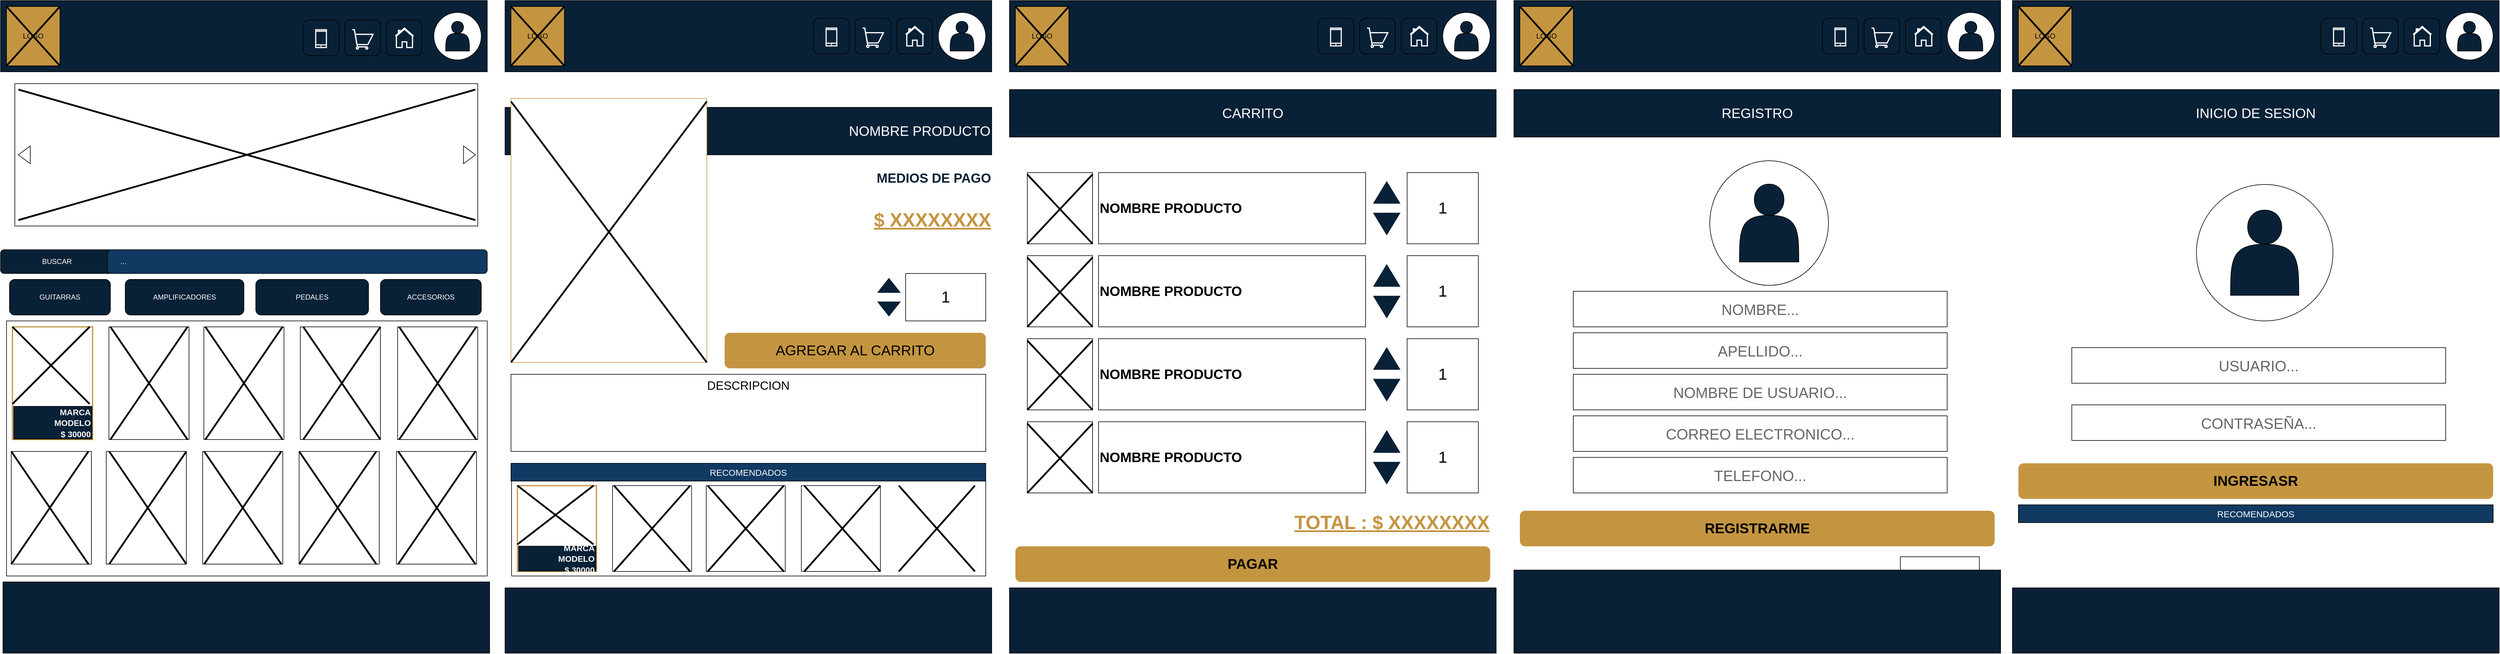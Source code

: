<mxfile version="22.1.11" type="github">
  <diagram name="Página-1" id="JqUlna2AlzxESYvFUE7s">
    <mxGraphModel dx="2852" dy="1570" grid="1" gridSize="10" guides="1" tooltips="1" connect="1" arrows="1" fold="1" page="1" pageScale="1" pageWidth="827" pageHeight="1169" math="0" shadow="0">
      <root>
        <mxCell id="0" />
        <mxCell id="1" parent="0" />
        <mxCell id="p6osT_zmAGnB4lTJyK7s-12" value="NOMBRE PRODUCTO" style="rounded=0;whiteSpace=wrap;html=1;fillColor=#092137;fontColor=#ffffff;align=right;fontSize=23;" vertex="1" parent="1">
          <mxGeometry x="850" y="180" width="820" height="80" as="geometry" />
        </mxCell>
        <mxCell id="KVJcDZr4lrvwrFrAcdM8-36" value="" style="rounded=0;whiteSpace=wrap;html=1;" parent="1" vertex="1">
          <mxGeometry x="10" y="540" width="810" height="430" as="geometry" />
        </mxCell>
        <mxCell id="KVJcDZr4lrvwrFrAcdM8-59" value="" style="rounded=0;whiteSpace=wrap;html=1;" parent="1" vertex="1">
          <mxGeometry x="182.5" y="550" width="135" height="190" as="geometry" />
        </mxCell>
        <mxCell id="KVJcDZr4lrvwrFrAcdM8-1" value="" style="rounded=0;whiteSpace=wrap;html=1;fillColor=#092137;" parent="1" vertex="1">
          <mxGeometry width="820" height="120" as="geometry" />
        </mxCell>
        <mxCell id="KVJcDZr4lrvwrFrAcdM8-6" value="" style="ellipse;whiteSpace=wrap;html=1;" parent="1" vertex="1">
          <mxGeometry x="730" y="20" width="80" height="80" as="geometry" />
        </mxCell>
        <mxCell id="KVJcDZr4lrvwrFrAcdM8-7" value="" style="shape=actor;whiteSpace=wrap;html=1;fillColor=#092137;" parent="1" vertex="1">
          <mxGeometry x="750" y="35" width="40" height="50" as="geometry" />
        </mxCell>
        <mxCell id="KVJcDZr4lrvwrFrAcdM8-8" value="LOGO" style="rounded=0;whiteSpace=wrap;html=1;fillColor=#C49541;" parent="1" vertex="1">
          <mxGeometry x="10" y="10" width="90" height="100" as="geometry" />
        </mxCell>
        <mxCell id="KVJcDZr4lrvwrFrAcdM8-9" value="" style="shape=umlDestroy;whiteSpace=wrap;html=1;strokeWidth=3;targetShapes=umlLifeline;" parent="1" vertex="1">
          <mxGeometry x="10" y="10" width="90" height="100" as="geometry" />
        </mxCell>
        <mxCell id="KVJcDZr4lrvwrFrAcdM8-12" value="" style="rounded=0;whiteSpace=wrap;html=1;" parent="1" vertex="1">
          <mxGeometry x="24" y="140" width="780" height="240" as="geometry" />
        </mxCell>
        <mxCell id="KVJcDZr4lrvwrFrAcdM8-13" value="" style="triangle;whiteSpace=wrap;html=1;" parent="1" vertex="1">
          <mxGeometry x="780" y="245" width="20" height="30" as="geometry" />
        </mxCell>
        <mxCell id="KVJcDZr4lrvwrFrAcdM8-14" value="" style="triangle;whiteSpace=wrap;html=1;rotation=-180;" parent="1" vertex="1">
          <mxGeometry x="30" y="245" width="20" height="30" as="geometry" />
        </mxCell>
        <mxCell id="KVJcDZr4lrvwrFrAcdM8-15" value="" style="shape=umlDestroy;whiteSpace=wrap;html=1;strokeWidth=3;targetShapes=umlLifeline;" parent="1" vertex="1">
          <mxGeometry x="30" y="150" width="770" height="220" as="geometry" />
        </mxCell>
        <mxCell id="KVJcDZr4lrvwrFrAcdM8-18" value="" style="rounded=0;whiteSpace=wrap;html=1;strokeColor=#c49541;fillColor=none;gradientColor=none;strokeWidth=2;" parent="1" vertex="1">
          <mxGeometry x="20" y="550" width="135" height="190" as="geometry" />
        </mxCell>
        <mxCell id="KVJcDZr4lrvwrFrAcdM8-22" value="BUSCAR" style="rounded=1;whiteSpace=wrap;html=1;fillColor=#092137;fontColor=#ffffff;" parent="1" vertex="1">
          <mxGeometry y="420" width="190" height="40" as="geometry" />
        </mxCell>
        <mxCell id="KVJcDZr4lrvwrFrAcdM8-20" value="&amp;nbsp; &amp;nbsp; &amp;nbsp; ..." style="rounded=1;whiteSpace=wrap;html=1;fillColor=#113A62;fontColor=#FCFFFF;align=left;" parent="1" vertex="1">
          <mxGeometry x="180" y="420" width="640" height="40" as="geometry" />
        </mxCell>
        <mxCell id="KVJcDZr4lrvwrFrAcdM8-23" value="GUITARRAS" style="rounded=1;whiteSpace=wrap;html=1;fillColor=#092137;fontColor=#ffffff;" parent="1" vertex="1">
          <mxGeometry x="15" y="470" width="170" height="60" as="geometry" />
        </mxCell>
        <mxCell id="KVJcDZr4lrvwrFrAcdM8-24" value="AMPLIFICADORES" style="rounded=1;whiteSpace=wrap;html=1;fillColor=#092137;fontColor=#ffffff;" parent="1" vertex="1">
          <mxGeometry x="210" y="470" width="200" height="60" as="geometry" />
        </mxCell>
        <mxCell id="KVJcDZr4lrvwrFrAcdM8-25" value="PEDALES" style="rounded=1;whiteSpace=wrap;html=1;fillColor=#092137;fontColor=#ffffff;" parent="1" vertex="1">
          <mxGeometry x="430" y="470" width="190" height="60" as="geometry" />
        </mxCell>
        <mxCell id="KVJcDZr4lrvwrFrAcdM8-26" value="ACCESORIOS" style="rounded=1;whiteSpace=wrap;html=1;fillColor=#092137;fontColor=#ffffff;" parent="1" vertex="1">
          <mxGeometry x="640" y="470" width="170" height="60" as="geometry" />
        </mxCell>
        <mxCell id="KVJcDZr4lrvwrFrAcdM8-28" value="" style="rounded=0;whiteSpace=wrap;html=1;" parent="1" vertex="1">
          <mxGeometry x="342.5" y="550" width="135" height="190" as="geometry" />
        </mxCell>
        <mxCell id="KVJcDZr4lrvwrFrAcdM8-29" value="" style="rounded=0;whiteSpace=wrap;html=1;" parent="1" vertex="1">
          <mxGeometry x="505" y="550" width="135" height="190" as="geometry" />
        </mxCell>
        <mxCell id="KVJcDZr4lrvwrFrAcdM8-30" value="" style="rounded=0;whiteSpace=wrap;html=1;" parent="1" vertex="1">
          <mxGeometry x="669" y="550" width="135" height="190" as="geometry" />
        </mxCell>
        <mxCell id="KVJcDZr4lrvwrFrAcdM8-31" value="" style="rounded=0;whiteSpace=wrap;html=1;" parent="1" vertex="1">
          <mxGeometry x="18" y="760" width="135" height="190" as="geometry" />
        </mxCell>
        <mxCell id="KVJcDZr4lrvwrFrAcdM8-32" value="" style="rounded=0;whiteSpace=wrap;html=1;" parent="1" vertex="1">
          <mxGeometry x="178" y="760" width="135" height="190" as="geometry" />
        </mxCell>
        <mxCell id="KVJcDZr4lrvwrFrAcdM8-33" value="" style="rounded=0;whiteSpace=wrap;html=1;" parent="1" vertex="1">
          <mxGeometry x="340.5" y="760" width="135" height="190" as="geometry" />
        </mxCell>
        <mxCell id="KVJcDZr4lrvwrFrAcdM8-34" value="" style="rounded=0;whiteSpace=wrap;html=1;" parent="1" vertex="1">
          <mxGeometry x="503" y="760" width="135" height="190" as="geometry" />
        </mxCell>
        <mxCell id="KVJcDZr4lrvwrFrAcdM8-35" value="" style="rounded=0;whiteSpace=wrap;html=1;" parent="1" vertex="1">
          <mxGeometry x="667" y="760" width="135" height="190" as="geometry" />
        </mxCell>
        <mxCell id="KVJcDZr4lrvwrFrAcdM8-38" value="" style="shape=umlDestroy;whiteSpace=wrap;html=1;strokeWidth=3;targetShapes=umlLifeline;" parent="1" vertex="1">
          <mxGeometry x="20" y="550" width="130" height="130" as="geometry" />
        </mxCell>
        <mxCell id="KVJcDZr4lrvwrFrAcdM8-40" value="" style="shape=umlDestroy;whiteSpace=wrap;html=1;strokeWidth=3;targetShapes=umlLifeline;" parent="1" vertex="1">
          <mxGeometry x="185" y="550" width="130" height="190" as="geometry" />
        </mxCell>
        <mxCell id="KVJcDZr4lrvwrFrAcdM8-41" value="" style="shape=umlDestroy;whiteSpace=wrap;html=1;strokeWidth=3;targetShapes=umlLifeline;" parent="1" vertex="1">
          <mxGeometry x="345" y="550" width="130" height="190" as="geometry" />
        </mxCell>
        <mxCell id="KVJcDZr4lrvwrFrAcdM8-42" value="" style="shape=umlDestroy;whiteSpace=wrap;html=1;strokeWidth=3;targetShapes=umlLifeline;" parent="1" vertex="1">
          <mxGeometry x="510" y="550" width="130" height="190" as="geometry" />
        </mxCell>
        <mxCell id="KVJcDZr4lrvwrFrAcdM8-43" value="" style="shape=umlDestroy;whiteSpace=wrap;html=1;strokeWidth=3;targetShapes=umlLifeline;" parent="1" vertex="1">
          <mxGeometry x="18" y="760" width="130" height="190" as="geometry" />
        </mxCell>
        <mxCell id="KVJcDZr4lrvwrFrAcdM8-44" value="" style="shape=umlDestroy;whiteSpace=wrap;html=1;strokeWidth=3;targetShapes=umlLifeline;" parent="1" vertex="1">
          <mxGeometry x="183" y="760" width="130" height="190" as="geometry" />
        </mxCell>
        <mxCell id="KVJcDZr4lrvwrFrAcdM8-55" value="" style="shape=umlDestroy;whiteSpace=wrap;html=1;strokeWidth=3;targetShapes=umlLifeline;" parent="1" vertex="1">
          <mxGeometry x="503" y="760" width="130" height="190" as="geometry" />
        </mxCell>
        <mxCell id="KVJcDZr4lrvwrFrAcdM8-56" value="" style="shape=umlDestroy;whiteSpace=wrap;html=1;strokeWidth=3;targetShapes=umlLifeline;" parent="1" vertex="1">
          <mxGeometry x="343" y="760" width="130" height="190" as="geometry" />
        </mxCell>
        <mxCell id="KVJcDZr4lrvwrFrAcdM8-57" value="" style="shape=umlDestroy;whiteSpace=wrap;html=1;strokeWidth=3;targetShapes=umlLifeline;" parent="1" vertex="1">
          <mxGeometry x="671.5" y="550" width="130" height="190" as="geometry" />
        </mxCell>
        <mxCell id="KVJcDZr4lrvwrFrAcdM8-58" value="" style="shape=umlDestroy;whiteSpace=wrap;html=1;strokeWidth=3;targetShapes=umlLifeline;" parent="1" vertex="1">
          <mxGeometry x="670" y="760" width="130" height="190" as="geometry" />
        </mxCell>
        <mxCell id="KVJcDZr4lrvwrFrAcdM8-60" value="&lt;font style=&quot;font-size: 14px;&quot;&gt;&lt;b style=&quot;&quot;&gt;MARCA&lt;br&gt;&lt;div style=&quot;&quot;&gt;&lt;b style=&quot;background-color: initial;&quot;&gt;MODELO&lt;/b&gt;&lt;/div&gt;$ 30000&lt;/b&gt;&lt;/font&gt;" style="rounded=0;whiteSpace=wrap;html=1;fontSize=17;align=right;fillColor=#092137;fontColor=#FAFAFA;" parent="1" vertex="1">
          <mxGeometry x="22" y="684" width="132" height="55" as="geometry" />
        </mxCell>
        <mxCell id="KVJcDZr4lrvwrFrAcdM8-61" value="" style="rounded=0;whiteSpace=wrap;html=1;fillColor=#092137;" parent="1" vertex="1">
          <mxGeometry x="4" y="980" width="820" height="120" as="geometry" />
        </mxCell>
        <mxCell id="p6osT_zmAGnB4lTJyK7s-1" value="" style="rounded=0;whiteSpace=wrap;html=1;fillColor=#092137;" vertex="1" parent="1">
          <mxGeometry x="850" width="820" height="120" as="geometry" />
        </mxCell>
        <mxCell id="p6osT_zmAGnB4lTJyK7s-2" value="" style="rounded=1;whiteSpace=wrap;html=1;fontColor=#FFFFFF;fillColor=#092137;" vertex="1" parent="1">
          <mxGeometry x="1510" y="30" width="60" height="60" as="geometry" />
        </mxCell>
        <mxCell id="p6osT_zmAGnB4lTJyK7s-3" value="" style="rounded=1;whiteSpace=wrap;html=1;fillColor=#092137;fontColor=#ffffff;" vertex="1" parent="1">
          <mxGeometry x="1440" y="30" width="60" height="60" as="geometry" />
        </mxCell>
        <mxCell id="p6osT_zmAGnB4lTJyK7s-4" value="" style="ellipse;whiteSpace=wrap;html=1;" vertex="1" parent="1">
          <mxGeometry x="1580" y="20" width="80" height="80" as="geometry" />
        </mxCell>
        <mxCell id="p6osT_zmAGnB4lTJyK7s-5" value="" style="shape=actor;whiteSpace=wrap;html=1;fillColor=#092137;" vertex="1" parent="1">
          <mxGeometry x="1600" y="35" width="40" height="50" as="geometry" />
        </mxCell>
        <mxCell id="p6osT_zmAGnB4lTJyK7s-6" value="LOGO" style="rounded=0;whiteSpace=wrap;html=1;fillColor=#c49541;gradientColor=none;strokeColor=#000000;" vertex="1" parent="1">
          <mxGeometry x="860" y="10" width="90" height="100" as="geometry" />
        </mxCell>
        <mxCell id="p6osT_zmAGnB4lTJyK7s-7" value="" style="shape=umlDestroy;whiteSpace=wrap;html=1;strokeWidth=3;targetShapes=umlLifeline;" vertex="1" parent="1">
          <mxGeometry x="860" y="10" width="90" height="100" as="geometry" />
        </mxCell>
        <mxCell id="p6osT_zmAGnB4lTJyK7s-8" value="" style="rounded=1;whiteSpace=wrap;html=1;fillColor=#092137;fontColor=#ffffff;" vertex="1" parent="1">
          <mxGeometry x="1370" y="30" width="60" height="60" as="geometry" />
        </mxCell>
        <mxCell id="p6osT_zmAGnB4lTJyK7s-9" value="" style="rounded=0;whiteSpace=wrap;html=1;fillColor=#092137;" vertex="1" parent="1">
          <mxGeometry x="850" y="990" width="820" height="110" as="geometry" />
        </mxCell>
        <mxCell id="p6osT_zmAGnB4lTJyK7s-11" value="" style="rounded=0;whiteSpace=wrap;html=1;strokeColor=#c49541;gradientColor=none;" vertex="1" parent="1">
          <mxGeometry x="860" y="165" width="330" height="445" as="geometry" />
        </mxCell>
        <mxCell id="p6osT_zmAGnB4lTJyK7s-10" value="" style="shape=umlDestroy;whiteSpace=wrap;html=1;strokeWidth=3;targetShapes=umlLifeline;" vertex="1" parent="1">
          <mxGeometry x="860" y="170" width="330" height="440" as="geometry" />
        </mxCell>
        <mxCell id="p6osT_zmAGnB4lTJyK7s-13" value="DESCRIPCION" style="rounded=0;whiteSpace=wrap;html=1;fontSize=20;verticalAlign=top;" vertex="1" parent="1">
          <mxGeometry x="860" y="630" width="800" height="130" as="geometry" />
        </mxCell>
        <mxCell id="p6osT_zmAGnB4lTJyK7s-14" value="MEDIOS DE PAGO" style="rounded=0;html=1;strokeColor=none;fontColor=#092137;fontSize=22;labelBackgroundColor=none;fontStyle=1;align=right;" vertex="1" parent="1">
          <mxGeometry x="1280" y="270" width="390" height="60" as="geometry" />
        </mxCell>
        <mxCell id="p6osT_zmAGnB4lTJyK7s-15" value="CANTIDAD" style="rounded=0;html=1;strokeColor=none;fontColor=#092137;fontSize=22;labelBackgroundColor=none;fontStyle=1;align=right;" vertex="1" parent="1">
          <mxGeometry x="2354" y="920" width="130" height="50" as="geometry" />
        </mxCell>
        <mxCell id="p6osT_zmAGnB4lTJyK7s-21" value="AGREGAR AL CARRITO" style="rounded=1;whiteSpace=wrap;html=1;fillColor=#c49541;gradientColor=none;strokeColor=none;fontSize=24;" vertex="1" parent="1">
          <mxGeometry x="1220" y="560" width="440" height="60" as="geometry" />
        </mxCell>
        <mxCell id="p6osT_zmAGnB4lTJyK7s-22" value="$ XXXXXXXX" style="rounded=0;html=1;strokeColor=none;fontColor=#c49541;fontSize=32;labelBackgroundColor=none;fontStyle=5;align=right;" vertex="1" parent="1">
          <mxGeometry x="1280" y="340" width="390" height="60" as="geometry" />
        </mxCell>
        <mxCell id="p6osT_zmAGnB4lTJyK7s-47" value="" style="group" vertex="1" connectable="0" parent="1">
          <mxGeometry x="861" y="810" width="799" height="160" as="geometry" />
        </mxCell>
        <mxCell id="p6osT_zmAGnB4lTJyK7s-23" value="" style="rounded=0;whiteSpace=wrap;html=1;" vertex="1" parent="p6osT_zmAGnB4lTJyK7s-47">
          <mxGeometry width="799" height="160" as="geometry" />
        </mxCell>
        <mxCell id="p6osT_zmAGnB4lTJyK7s-24" value="" style="rounded=0;whiteSpace=wrap;html=1;" vertex="1" parent="p6osT_zmAGnB4lTJyK7s-47">
          <mxGeometry x="170.157" y="7.619" width="133.167" height="144.762" as="geometry" />
        </mxCell>
        <mxCell id="p6osT_zmAGnB4lTJyK7s-25" value="" style="rounded=0;whiteSpace=wrap;html=1;strokeColor=#c49541;fillColor=none;gradientColor=none;strokeWidth=2;" vertex="1" parent="p6osT_zmAGnB4lTJyK7s-47">
          <mxGeometry x="9.864" y="7.619" width="133.167" height="144.762" as="geometry" />
        </mxCell>
        <mxCell id="p6osT_zmAGnB4lTJyK7s-26" value="" style="rounded=0;whiteSpace=wrap;html=1;" vertex="1" parent="p6osT_zmAGnB4lTJyK7s-47">
          <mxGeometry x="327.985" y="7.619" width="133.167" height="144.762" as="geometry" />
        </mxCell>
        <mxCell id="p6osT_zmAGnB4lTJyK7s-27" value="" style="rounded=0;whiteSpace=wrap;html=1;" vertex="1" parent="p6osT_zmAGnB4lTJyK7s-47">
          <mxGeometry x="488.278" y="7.619" width="133.167" height="144.762" as="geometry" />
        </mxCell>
        <mxCell id="p6osT_zmAGnB4lTJyK7s-28" value="" style="rounded=0;whiteSpace=wrap;html=1;" vertex="1" parent="p6osT_zmAGnB4lTJyK7s-47">
          <mxGeometry x="2340.051" y="127.619" width="133.167" height="144.762" as="geometry" />
        </mxCell>
        <mxCell id="p6osT_zmAGnB4lTJyK7s-34" value="" style="shape=umlDestroy;whiteSpace=wrap;html=1;strokeWidth=3;targetShapes=umlLifeline;" vertex="1" parent="p6osT_zmAGnB4lTJyK7s-47">
          <mxGeometry x="9.864" y="7.619" width="128.235" height="99.048" as="geometry" />
        </mxCell>
        <mxCell id="p6osT_zmAGnB4lTJyK7s-35" value="" style="shape=umlDestroy;whiteSpace=wrap;html=1;strokeWidth=3;targetShapes=umlLifeline;" vertex="1" parent="p6osT_zmAGnB4lTJyK7s-47">
          <mxGeometry x="172.623" y="7.619" width="128.235" height="144.762" as="geometry" />
        </mxCell>
        <mxCell id="p6osT_zmAGnB4lTJyK7s-36" value="" style="shape=umlDestroy;whiteSpace=wrap;html=1;strokeWidth=3;targetShapes=umlLifeline;" vertex="1" parent="p6osT_zmAGnB4lTJyK7s-47">
          <mxGeometry x="330.451" y="7.619" width="128.235" height="144.762" as="geometry" />
        </mxCell>
        <mxCell id="p6osT_zmAGnB4lTJyK7s-37" value="" style="shape=umlDestroy;whiteSpace=wrap;html=1;strokeWidth=3;targetShapes=umlLifeline;" vertex="1" parent="p6osT_zmAGnB4lTJyK7s-47">
          <mxGeometry x="493.21" y="7.619" width="128.235" height="144.762" as="geometry" />
        </mxCell>
        <mxCell id="p6osT_zmAGnB4lTJyK7s-42" value="" style="shape=umlDestroy;whiteSpace=wrap;html=1;strokeWidth=3;targetShapes=umlLifeline;" vertex="1" parent="p6osT_zmAGnB4lTJyK7s-47">
          <mxGeometry x="652.517" y="7.619" width="128.235" height="144.762" as="geometry" />
        </mxCell>
        <mxCell id="p6osT_zmAGnB4lTJyK7s-44" value="&lt;font style=&quot;font-size: 14px;&quot;&gt;&lt;b style=&quot;&quot;&gt;MARCA&lt;br&gt;&lt;div style=&quot;&quot;&gt;&lt;b style=&quot;background-color: initial;&quot;&gt;MODELO&lt;/b&gt;&lt;/div&gt;$ 30000&lt;/b&gt;&lt;/font&gt;" style="rounded=0;whiteSpace=wrap;html=1;fontSize=17;align=right;fillColor=#092137;fontColor=#FAFAFA;" vertex="1" parent="p6osT_zmAGnB4lTJyK7s-47">
          <mxGeometry x="11.837" y="109.714" width="130.207" height="41.905" as="geometry" />
        </mxCell>
        <mxCell id="p6osT_zmAGnB4lTJyK7s-48" value="RECOMENDADOS" style="rounded=0;whiteSpace=wrap;html=1;fillColor=#113A62;fontColor=#FCFFFF;align=center;fontSize=15;" vertex="1" parent="1">
          <mxGeometry x="860" y="780" width="800" height="30" as="geometry" />
        </mxCell>
        <mxCell id="p6osT_zmAGnB4lTJyK7s-49" value="" style="html=1;verticalLabelPosition=bottom;align=center;labelBackgroundColor=#ffffff;verticalAlign=top;strokeWidth=2;shadow=0;dashed=0;shape=mxgraph.ios7.icons.home;strokeColor=#FFFFFF;fillColor=none;" vertex="1" parent="1">
          <mxGeometry x="1525" y="43.62" width="31" height="32.75" as="geometry" />
        </mxCell>
        <mxCell id="p6osT_zmAGnB4lTJyK7s-50" value="" style="html=1;verticalLabelPosition=bottom;align=center;labelBackgroundColor=#ffffff;verticalAlign=top;strokeWidth=2;shadow=0;dashed=0;shape=mxgraph.ios7.icons.shopping_cart;strokeColor=#ffffff;fillColor=none;" vertex="1" parent="1">
          <mxGeometry x="1452.5" y="46.37" width="35" height="32.75" as="geometry" />
        </mxCell>
        <mxCell id="p6osT_zmAGnB4lTJyK7s-53" value="" style="html=1;verticalLabelPosition=bottom;align=center;labelBackgroundColor=#ffffff;verticalAlign=top;strokeWidth=2;strokeColor=#F0F0F0;shadow=0;dashed=0;shape=mxgraph.ios7.icons.smartphone;fillColor=none;" vertex="1" parent="1">
          <mxGeometry x="1391" y="46.37" width="18" height="30" as="geometry" />
        </mxCell>
        <mxCell id="p6osT_zmAGnB4lTJyK7s-54" value="" style="rounded=1;whiteSpace=wrap;html=1;fontColor=#FFFFFF;fillColor=#092137;" vertex="1" parent="1">
          <mxGeometry x="650" y="32.74" width="60" height="60" as="geometry" />
        </mxCell>
        <mxCell id="p6osT_zmAGnB4lTJyK7s-55" value="" style="rounded=1;whiteSpace=wrap;html=1;fillColor=#092137;fontColor=#ffffff;" vertex="1" parent="1">
          <mxGeometry x="580" y="32.74" width="60" height="60" as="geometry" />
        </mxCell>
        <mxCell id="p6osT_zmAGnB4lTJyK7s-56" value="" style="rounded=1;whiteSpace=wrap;html=1;fillColor=#092137;fontColor=#ffffff;" vertex="1" parent="1">
          <mxGeometry x="510" y="32.74" width="60" height="60" as="geometry" />
        </mxCell>
        <mxCell id="p6osT_zmAGnB4lTJyK7s-57" value="" style="html=1;verticalLabelPosition=bottom;align=center;labelBackgroundColor=#ffffff;verticalAlign=top;strokeWidth=2;shadow=0;dashed=0;shape=mxgraph.ios7.icons.home;strokeColor=#FFFFFF;fillColor=none;" vertex="1" parent="1">
          <mxGeometry x="665" y="46.36" width="31" height="32.75" as="geometry" />
        </mxCell>
        <mxCell id="p6osT_zmAGnB4lTJyK7s-58" value="" style="html=1;verticalLabelPosition=bottom;align=center;labelBackgroundColor=#ffffff;verticalAlign=top;strokeWidth=2;shadow=0;dashed=0;shape=mxgraph.ios7.icons.shopping_cart;strokeColor=#ffffff;fillColor=none;" vertex="1" parent="1">
          <mxGeometry x="592.5" y="49.11" width="35" height="32.75" as="geometry" />
        </mxCell>
        <mxCell id="p6osT_zmAGnB4lTJyK7s-59" value="" style="html=1;verticalLabelPosition=bottom;align=center;labelBackgroundColor=#ffffff;verticalAlign=top;strokeWidth=2;strokeColor=#F0F0F0;shadow=0;dashed=0;shape=mxgraph.ios7.icons.smartphone;fillColor=none;" vertex="1" parent="1">
          <mxGeometry x="531" y="49.11" width="18" height="30" as="geometry" />
        </mxCell>
        <mxCell id="p6osT_zmAGnB4lTJyK7s-60" value="CARRITO" style="rounded=0;whiteSpace=wrap;html=1;fillColor=#092137;fontColor=#ffffff;align=center;fontSize=23;" vertex="1" parent="1">
          <mxGeometry x="1700" y="150" width="820" height="80" as="geometry" />
        </mxCell>
        <mxCell id="p6osT_zmAGnB4lTJyK7s-61" value="" style="rounded=0;whiteSpace=wrap;html=1;fillColor=#092137;" vertex="1" parent="1">
          <mxGeometry x="1700" width="820" height="120" as="geometry" />
        </mxCell>
        <mxCell id="p6osT_zmAGnB4lTJyK7s-62" value="" style="rounded=1;whiteSpace=wrap;html=1;fontColor=#FFFFFF;fillColor=#092137;" vertex="1" parent="1">
          <mxGeometry x="2360" y="30" width="60" height="60" as="geometry" />
        </mxCell>
        <mxCell id="p6osT_zmAGnB4lTJyK7s-63" value="" style="rounded=1;whiteSpace=wrap;html=1;fillColor=#092137;fontColor=#ffffff;" vertex="1" parent="1">
          <mxGeometry x="2290" y="30" width="60" height="60" as="geometry" />
        </mxCell>
        <mxCell id="p6osT_zmAGnB4lTJyK7s-64" value="" style="ellipse;whiteSpace=wrap;html=1;" vertex="1" parent="1">
          <mxGeometry x="2430" y="20" width="80" height="80" as="geometry" />
        </mxCell>
        <mxCell id="p6osT_zmAGnB4lTJyK7s-65" value="" style="shape=actor;whiteSpace=wrap;html=1;fillColor=#092137;" vertex="1" parent="1">
          <mxGeometry x="2450" y="35" width="40" height="50" as="geometry" />
        </mxCell>
        <mxCell id="p6osT_zmAGnB4lTJyK7s-66" value="LOGO" style="rounded=0;whiteSpace=wrap;html=1;fillColor=#c49541;gradientColor=none;strokeColor=#000000;" vertex="1" parent="1">
          <mxGeometry x="1710" y="10" width="90" height="100" as="geometry" />
        </mxCell>
        <mxCell id="p6osT_zmAGnB4lTJyK7s-67" value="" style="shape=umlDestroy;whiteSpace=wrap;html=1;strokeWidth=3;targetShapes=umlLifeline;" vertex="1" parent="1">
          <mxGeometry x="1710" y="10" width="90" height="100" as="geometry" />
        </mxCell>
        <mxCell id="p6osT_zmAGnB4lTJyK7s-68" value="" style="rounded=1;whiteSpace=wrap;html=1;fillColor=#092137;fontColor=#ffffff;" vertex="1" parent="1">
          <mxGeometry x="2220" y="30" width="60" height="60" as="geometry" />
        </mxCell>
        <mxCell id="p6osT_zmAGnB4lTJyK7s-69" value="" style="rounded=0;whiteSpace=wrap;html=1;fillColor=#092137;" vertex="1" parent="1">
          <mxGeometry x="1700" y="990" width="820" height="110" as="geometry" />
        </mxCell>
        <mxCell id="p6osT_zmAGnB4lTJyK7s-78" value="PAGAR" style="rounded=1;whiteSpace=wrap;html=1;fillColor=#c49541;gradientColor=none;strokeColor=none;fontSize=24;fontStyle=1" vertex="1" parent="1">
          <mxGeometry x="1710" y="920" width="800" height="60" as="geometry" />
        </mxCell>
        <mxCell id="p6osT_zmAGnB4lTJyK7s-94" value="" style="html=1;verticalLabelPosition=bottom;align=center;labelBackgroundColor=#ffffff;verticalAlign=top;strokeWidth=2;shadow=0;dashed=0;shape=mxgraph.ios7.icons.home;strokeColor=#FFFFFF;fillColor=none;" vertex="1" parent="1">
          <mxGeometry x="2375" y="43.62" width="31" height="32.75" as="geometry" />
        </mxCell>
        <mxCell id="p6osT_zmAGnB4lTJyK7s-95" value="" style="html=1;verticalLabelPosition=bottom;align=center;labelBackgroundColor=#ffffff;verticalAlign=top;strokeWidth=2;shadow=0;dashed=0;shape=mxgraph.ios7.icons.shopping_cart;strokeColor=#ffffff;fillColor=none;" vertex="1" parent="1">
          <mxGeometry x="2302.5" y="46.37" width="35" height="32.75" as="geometry" />
        </mxCell>
        <mxCell id="p6osT_zmAGnB4lTJyK7s-96" value="" style="html=1;verticalLabelPosition=bottom;align=center;labelBackgroundColor=#ffffff;verticalAlign=top;strokeWidth=2;strokeColor=#F0F0F0;shadow=0;dashed=0;shape=mxgraph.ios7.icons.smartphone;fillColor=none;" vertex="1" parent="1">
          <mxGeometry x="2241" y="46.37" width="18" height="30" as="geometry" />
        </mxCell>
        <mxCell id="p6osT_zmAGnB4lTJyK7s-109" value="" style="group" vertex="1" connectable="0" parent="1">
          <mxGeometry x="1480" y="460" width="180" height="80" as="geometry" />
        </mxCell>
        <mxCell id="p6osT_zmAGnB4lTJyK7s-16" value="1" style="rounded=0;whiteSpace=wrap;html=1;fontSize=27;" vertex="1" parent="p6osT_zmAGnB4lTJyK7s-109">
          <mxGeometry x="45" width="135" height="80" as="geometry" />
        </mxCell>
        <mxCell id="p6osT_zmAGnB4lTJyK7s-17" value="" style="triangle;whiteSpace=wrap;html=1;rotation=-90;fillColor=#092137;strokeColor=none;shadow=0;" vertex="1" parent="p6osT_zmAGnB4lTJyK7s-109">
          <mxGeometry x="4.219" width="25.312" height="40" as="geometry" />
        </mxCell>
        <mxCell id="p6osT_zmAGnB4lTJyK7s-20" value="" style="triangle;whiteSpace=wrap;html=1;rotation=90;fillColor=#092137;strokeColor=none;shadow=0;" vertex="1" parent="p6osT_zmAGnB4lTJyK7s-109">
          <mxGeometry x="4.219" y="40" width="25.312" height="40" as="geometry" />
        </mxCell>
        <mxCell id="p6osT_zmAGnB4lTJyK7s-119" value="" style="group" vertex="1" connectable="0" parent="1">
          <mxGeometry x="1730" y="290" width="760" height="120" as="geometry" />
        </mxCell>
        <mxCell id="p6osT_zmAGnB4lTJyK7s-99" value="" style="rounded=0;whiteSpace=wrap;html=1;" vertex="1" parent="p6osT_zmAGnB4lTJyK7s-119">
          <mxGeometry width="110" height="120" as="geometry" />
        </mxCell>
        <mxCell id="p6osT_zmAGnB4lTJyK7s-97" value="" style="shape=umlDestroy;whiteSpace=wrap;html=1;strokeWidth=3;targetShapes=umlLifeline;" vertex="1" parent="p6osT_zmAGnB4lTJyK7s-119">
          <mxGeometry y="3.09" width="110" height="116.91" as="geometry" />
        </mxCell>
        <mxCell id="p6osT_zmAGnB4lTJyK7s-100" value="NOMBRE PRODUCTO" style="rounded=0;whiteSpace=wrap;html=1;align=left;fontSize=23;fontStyle=1" vertex="1" parent="p6osT_zmAGnB4lTJyK7s-119">
          <mxGeometry x="120" width="450" height="120" as="geometry" />
        </mxCell>
        <mxCell id="p6osT_zmAGnB4lTJyK7s-116" value="1" style="rounded=0;whiteSpace=wrap;html=1;fontSize=27;" vertex="1" parent="p6osT_zmAGnB4lTJyK7s-119">
          <mxGeometry x="640" width="120" height="120" as="geometry" />
        </mxCell>
        <mxCell id="p6osT_zmAGnB4lTJyK7s-117" value="" style="triangle;whiteSpace=wrap;html=1;rotation=-90;fillColor=#092137;strokeColor=none;shadow=0;" vertex="1" parent="p6osT_zmAGnB4lTJyK7s-119">
          <mxGeometry x="586.519" y="10" width="38.27" height="46.49" as="geometry" />
        </mxCell>
        <mxCell id="p6osT_zmAGnB4lTJyK7s-118" value="" style="triangle;whiteSpace=wrap;html=1;rotation=90;fillColor=#092137;strokeColor=none;shadow=0;" vertex="1" parent="p6osT_zmAGnB4lTJyK7s-119">
          <mxGeometry x="586.52" y="63.51" width="38.27" height="46.49" as="geometry" />
        </mxCell>
        <mxCell id="p6osT_zmAGnB4lTJyK7s-120" value="" style="group" vertex="1" connectable="0" parent="1">
          <mxGeometry x="1730" y="430" width="760" height="120" as="geometry" />
        </mxCell>
        <mxCell id="p6osT_zmAGnB4lTJyK7s-121" value="" style="rounded=0;whiteSpace=wrap;html=1;" vertex="1" parent="p6osT_zmAGnB4lTJyK7s-120">
          <mxGeometry width="110" height="120" as="geometry" />
        </mxCell>
        <mxCell id="p6osT_zmAGnB4lTJyK7s-122" value="" style="shape=umlDestroy;whiteSpace=wrap;html=1;strokeWidth=3;targetShapes=umlLifeline;" vertex="1" parent="p6osT_zmAGnB4lTJyK7s-120">
          <mxGeometry y="3.09" width="110" height="116.91" as="geometry" />
        </mxCell>
        <mxCell id="p6osT_zmAGnB4lTJyK7s-123" value="NOMBRE PRODUCTO" style="rounded=0;whiteSpace=wrap;html=1;align=left;fontSize=23;fontStyle=1" vertex="1" parent="p6osT_zmAGnB4lTJyK7s-120">
          <mxGeometry x="120" width="450" height="120" as="geometry" />
        </mxCell>
        <mxCell id="p6osT_zmAGnB4lTJyK7s-124" value="1" style="rounded=0;whiteSpace=wrap;html=1;fontSize=27;" vertex="1" parent="p6osT_zmAGnB4lTJyK7s-120">
          <mxGeometry x="640" width="120" height="120" as="geometry" />
        </mxCell>
        <mxCell id="p6osT_zmAGnB4lTJyK7s-125" value="" style="triangle;whiteSpace=wrap;html=1;rotation=-90;fillColor=#092137;strokeColor=none;shadow=0;" vertex="1" parent="p6osT_zmAGnB4lTJyK7s-120">
          <mxGeometry x="586.519" y="10" width="38.27" height="46.49" as="geometry" />
        </mxCell>
        <mxCell id="p6osT_zmAGnB4lTJyK7s-126" value="" style="triangle;whiteSpace=wrap;html=1;rotation=90;fillColor=#092137;strokeColor=none;shadow=0;" vertex="1" parent="p6osT_zmAGnB4lTJyK7s-120">
          <mxGeometry x="586.52" y="63.51" width="38.27" height="46.49" as="geometry" />
        </mxCell>
        <mxCell id="p6osT_zmAGnB4lTJyK7s-127" value="" style="group" vertex="1" connectable="0" parent="1">
          <mxGeometry x="1730" y="570" width="760" height="120" as="geometry" />
        </mxCell>
        <mxCell id="p6osT_zmAGnB4lTJyK7s-128" value="" style="rounded=0;whiteSpace=wrap;html=1;" vertex="1" parent="p6osT_zmAGnB4lTJyK7s-127">
          <mxGeometry width="110" height="120" as="geometry" />
        </mxCell>
        <mxCell id="p6osT_zmAGnB4lTJyK7s-129" value="" style="shape=umlDestroy;whiteSpace=wrap;html=1;strokeWidth=3;targetShapes=umlLifeline;" vertex="1" parent="p6osT_zmAGnB4lTJyK7s-127">
          <mxGeometry y="3.09" width="110" height="116.91" as="geometry" />
        </mxCell>
        <mxCell id="p6osT_zmAGnB4lTJyK7s-130" value="NOMBRE PRODUCTO" style="rounded=0;whiteSpace=wrap;html=1;align=left;fontSize=23;fontStyle=1" vertex="1" parent="p6osT_zmAGnB4lTJyK7s-127">
          <mxGeometry x="120" width="450" height="120" as="geometry" />
        </mxCell>
        <mxCell id="p6osT_zmAGnB4lTJyK7s-131" value="1" style="rounded=0;whiteSpace=wrap;html=1;fontSize=27;" vertex="1" parent="p6osT_zmAGnB4lTJyK7s-127">
          <mxGeometry x="640" width="120" height="120" as="geometry" />
        </mxCell>
        <mxCell id="p6osT_zmAGnB4lTJyK7s-132" value="" style="triangle;whiteSpace=wrap;html=1;rotation=-90;fillColor=#092137;strokeColor=none;shadow=0;" vertex="1" parent="p6osT_zmAGnB4lTJyK7s-127">
          <mxGeometry x="586.519" y="10" width="38.27" height="46.49" as="geometry" />
        </mxCell>
        <mxCell id="p6osT_zmAGnB4lTJyK7s-133" value="" style="triangle;whiteSpace=wrap;html=1;rotation=90;fillColor=#092137;strokeColor=none;shadow=0;" vertex="1" parent="p6osT_zmAGnB4lTJyK7s-127">
          <mxGeometry x="586.52" y="63.51" width="38.27" height="46.49" as="geometry" />
        </mxCell>
        <mxCell id="p6osT_zmAGnB4lTJyK7s-134" value="" style="group" vertex="1" connectable="0" parent="1">
          <mxGeometry x="1730" y="710" width="760" height="120" as="geometry" />
        </mxCell>
        <mxCell id="p6osT_zmAGnB4lTJyK7s-135" value="" style="rounded=0;whiteSpace=wrap;html=1;" vertex="1" parent="p6osT_zmAGnB4lTJyK7s-134">
          <mxGeometry width="110" height="120" as="geometry" />
        </mxCell>
        <mxCell id="p6osT_zmAGnB4lTJyK7s-136" value="" style="shape=umlDestroy;whiteSpace=wrap;html=1;strokeWidth=3;targetShapes=umlLifeline;" vertex="1" parent="p6osT_zmAGnB4lTJyK7s-134">
          <mxGeometry y="3.09" width="110" height="116.91" as="geometry" />
        </mxCell>
        <mxCell id="p6osT_zmAGnB4lTJyK7s-137" value="NOMBRE PRODUCTO" style="rounded=0;whiteSpace=wrap;html=1;align=left;fontSize=23;fontStyle=1" vertex="1" parent="p6osT_zmAGnB4lTJyK7s-134">
          <mxGeometry x="120" width="450" height="120" as="geometry" />
        </mxCell>
        <mxCell id="p6osT_zmAGnB4lTJyK7s-138" value="1" style="rounded=0;whiteSpace=wrap;html=1;fontSize=27;" vertex="1" parent="p6osT_zmAGnB4lTJyK7s-134">
          <mxGeometry x="640" width="120" height="120" as="geometry" />
        </mxCell>
        <mxCell id="p6osT_zmAGnB4lTJyK7s-139" value="" style="triangle;whiteSpace=wrap;html=1;rotation=-90;fillColor=#092137;strokeColor=none;shadow=0;" vertex="1" parent="p6osT_zmAGnB4lTJyK7s-134">
          <mxGeometry x="586.519" y="10" width="38.27" height="46.49" as="geometry" />
        </mxCell>
        <mxCell id="p6osT_zmAGnB4lTJyK7s-140" value="" style="triangle;whiteSpace=wrap;html=1;rotation=90;fillColor=#092137;strokeColor=none;shadow=0;" vertex="1" parent="p6osT_zmAGnB4lTJyK7s-134">
          <mxGeometry x="586.52" y="63.51" width="38.27" height="46.49" as="geometry" />
        </mxCell>
        <mxCell id="p6osT_zmAGnB4lTJyK7s-141" value="REGISTRO" style="rounded=0;whiteSpace=wrap;html=1;fillColor=#092137;fontColor=#ffffff;align=center;fontSize=23;" vertex="1" parent="1">
          <mxGeometry x="2550" y="150" width="820" height="80" as="geometry" />
        </mxCell>
        <mxCell id="p6osT_zmAGnB4lTJyK7s-142" value="" style="rounded=0;whiteSpace=wrap;html=1;fillColor=#092137;" vertex="1" parent="1">
          <mxGeometry x="2550" width="820" height="120" as="geometry" />
        </mxCell>
        <mxCell id="p6osT_zmAGnB4lTJyK7s-143" value="" style="rounded=1;whiteSpace=wrap;html=1;fontColor=#FFFFFF;fillColor=#092137;" vertex="1" parent="1">
          <mxGeometry x="3210" y="30" width="60" height="60" as="geometry" />
        </mxCell>
        <mxCell id="p6osT_zmAGnB4lTJyK7s-144" value="" style="rounded=1;whiteSpace=wrap;html=1;fillColor=#092137;fontColor=#ffffff;" vertex="1" parent="1">
          <mxGeometry x="3140" y="30" width="60" height="60" as="geometry" />
        </mxCell>
        <mxCell id="p6osT_zmAGnB4lTJyK7s-145" value="" style="ellipse;whiteSpace=wrap;html=1;" vertex="1" parent="1">
          <mxGeometry x="3280" y="20" width="80" height="80" as="geometry" />
        </mxCell>
        <mxCell id="p6osT_zmAGnB4lTJyK7s-146" value="" style="shape=actor;whiteSpace=wrap;html=1;fillColor=#092137;" vertex="1" parent="1">
          <mxGeometry x="3300" y="35" width="40" height="50" as="geometry" />
        </mxCell>
        <mxCell id="p6osT_zmAGnB4lTJyK7s-147" value="LOGO" style="rounded=0;whiteSpace=wrap;html=1;fillColor=#c49541;gradientColor=none;strokeColor=#000000;" vertex="1" parent="1">
          <mxGeometry x="2560" y="10" width="90" height="100" as="geometry" />
        </mxCell>
        <mxCell id="p6osT_zmAGnB4lTJyK7s-148" value="" style="shape=umlDestroy;whiteSpace=wrap;html=1;strokeWidth=3;targetShapes=umlLifeline;" vertex="1" parent="1">
          <mxGeometry x="2560" y="10" width="90" height="100" as="geometry" />
        </mxCell>
        <mxCell id="p6osT_zmAGnB4lTJyK7s-149" value="" style="rounded=1;whiteSpace=wrap;html=1;fillColor=#092137;fontColor=#ffffff;" vertex="1" parent="1">
          <mxGeometry x="3070" y="30" width="60" height="60" as="geometry" />
        </mxCell>
        <mxCell id="p6osT_zmAGnB4lTJyK7s-150" value="" style="rounded=0;whiteSpace=wrap;html=1;fillColor=#092137;" vertex="1" parent="1">
          <mxGeometry x="2550" y="960" width="820" height="140" as="geometry" />
        </mxCell>
        <mxCell id="p6osT_zmAGnB4lTJyK7s-151" value="REGISTRARME" style="rounded=1;whiteSpace=wrap;html=1;fillColor=#c49541;gradientColor=none;strokeColor=none;fontSize=24;fontStyle=1" vertex="1" parent="1">
          <mxGeometry x="2560" y="860" width="800" height="60" as="geometry" />
        </mxCell>
        <mxCell id="p6osT_zmAGnB4lTJyK7s-152" value="" style="html=1;verticalLabelPosition=bottom;align=center;labelBackgroundColor=#ffffff;verticalAlign=top;strokeWidth=2;shadow=0;dashed=0;shape=mxgraph.ios7.icons.home;strokeColor=#FFFFFF;fillColor=none;" vertex="1" parent="1">
          <mxGeometry x="3225" y="43.62" width="31" height="32.75" as="geometry" />
        </mxCell>
        <mxCell id="p6osT_zmAGnB4lTJyK7s-153" value="" style="html=1;verticalLabelPosition=bottom;align=center;labelBackgroundColor=#ffffff;verticalAlign=top;strokeWidth=2;shadow=0;dashed=0;shape=mxgraph.ios7.icons.shopping_cart;strokeColor=#ffffff;fillColor=none;" vertex="1" parent="1">
          <mxGeometry x="3152.5" y="46.37" width="35" height="32.75" as="geometry" />
        </mxCell>
        <mxCell id="p6osT_zmAGnB4lTJyK7s-154" value="" style="html=1;verticalLabelPosition=bottom;align=center;labelBackgroundColor=#ffffff;verticalAlign=top;strokeWidth=2;strokeColor=#F0F0F0;shadow=0;dashed=0;shape=mxgraph.ios7.icons.smartphone;fillColor=none;" vertex="1" parent="1">
          <mxGeometry x="3091" y="46.37" width="18" height="30" as="geometry" />
        </mxCell>
        <mxCell id="p6osT_zmAGnB4lTJyK7s-183" value="INICIO DE SESION" style="rounded=0;whiteSpace=wrap;html=1;fillColor=#092137;fontColor=#ffffff;align=center;fontSize=23;" vertex="1" parent="1">
          <mxGeometry x="3390" y="150" width="820" height="80" as="geometry" />
        </mxCell>
        <mxCell id="p6osT_zmAGnB4lTJyK7s-184" value="" style="rounded=0;whiteSpace=wrap;html=1;fillColor=#092137;" vertex="1" parent="1">
          <mxGeometry x="3390" width="820" height="120" as="geometry" />
        </mxCell>
        <mxCell id="p6osT_zmAGnB4lTJyK7s-185" value="" style="rounded=1;whiteSpace=wrap;html=1;fontColor=#FFFFFF;fillColor=#092137;" vertex="1" parent="1">
          <mxGeometry x="4050" y="30" width="60" height="60" as="geometry" />
        </mxCell>
        <mxCell id="p6osT_zmAGnB4lTJyK7s-186" value="" style="rounded=1;whiteSpace=wrap;html=1;fillColor=#092137;fontColor=#ffffff;" vertex="1" parent="1">
          <mxGeometry x="3980" y="30" width="60" height="60" as="geometry" />
        </mxCell>
        <mxCell id="p6osT_zmAGnB4lTJyK7s-187" value="" style="ellipse;whiteSpace=wrap;html=1;" vertex="1" parent="1">
          <mxGeometry x="4120" y="20" width="80" height="80" as="geometry" />
        </mxCell>
        <mxCell id="p6osT_zmAGnB4lTJyK7s-188" value="" style="shape=actor;whiteSpace=wrap;html=1;fillColor=#092137;" vertex="1" parent="1">
          <mxGeometry x="4140" y="35" width="40" height="50" as="geometry" />
        </mxCell>
        <mxCell id="p6osT_zmAGnB4lTJyK7s-189" value="LOGO" style="rounded=0;whiteSpace=wrap;html=1;fillColor=#c49541;gradientColor=none;strokeColor=#000000;" vertex="1" parent="1">
          <mxGeometry x="3400" y="10" width="90" height="100" as="geometry" />
        </mxCell>
        <mxCell id="p6osT_zmAGnB4lTJyK7s-190" value="" style="shape=umlDestroy;whiteSpace=wrap;html=1;strokeWidth=3;targetShapes=umlLifeline;" vertex="1" parent="1">
          <mxGeometry x="3400" y="10" width="90" height="100" as="geometry" />
        </mxCell>
        <mxCell id="p6osT_zmAGnB4lTJyK7s-191" value="" style="rounded=1;whiteSpace=wrap;html=1;fillColor=#092137;fontColor=#ffffff;" vertex="1" parent="1">
          <mxGeometry x="3910" y="30" width="60" height="60" as="geometry" />
        </mxCell>
        <mxCell id="p6osT_zmAGnB4lTJyK7s-192" value="" style="rounded=0;whiteSpace=wrap;html=1;fillColor=#092137;" vertex="1" parent="1">
          <mxGeometry x="3390" y="990" width="820" height="110" as="geometry" />
        </mxCell>
        <mxCell id="p6osT_zmAGnB4lTJyK7s-193" value="INGRESASR" style="rounded=1;whiteSpace=wrap;html=1;fillColor=#c49541;gradientColor=none;strokeColor=none;fontSize=24;fontStyle=1" vertex="1" parent="1">
          <mxGeometry x="3400" y="780" width="800" height="60" as="geometry" />
        </mxCell>
        <mxCell id="p6osT_zmAGnB4lTJyK7s-194" value="" style="html=1;verticalLabelPosition=bottom;align=center;labelBackgroundColor=#ffffff;verticalAlign=top;strokeWidth=2;shadow=0;dashed=0;shape=mxgraph.ios7.icons.home;strokeColor=#FFFFFF;fillColor=none;" vertex="1" parent="1">
          <mxGeometry x="4065" y="43.62" width="31" height="32.75" as="geometry" />
        </mxCell>
        <mxCell id="p6osT_zmAGnB4lTJyK7s-195" value="" style="html=1;verticalLabelPosition=bottom;align=center;labelBackgroundColor=#ffffff;verticalAlign=top;strokeWidth=2;shadow=0;dashed=0;shape=mxgraph.ios7.icons.shopping_cart;strokeColor=#ffffff;fillColor=none;" vertex="1" parent="1">
          <mxGeometry x="3992.5" y="46.37" width="35" height="32.75" as="geometry" />
        </mxCell>
        <mxCell id="p6osT_zmAGnB4lTJyK7s-196" value="" style="html=1;verticalLabelPosition=bottom;align=center;labelBackgroundColor=#ffffff;verticalAlign=top;strokeWidth=2;strokeColor=#F0F0F0;shadow=0;dashed=0;shape=mxgraph.ios7.icons.smartphone;fillColor=none;" vertex="1" parent="1">
          <mxGeometry x="3931" y="46.37" width="18" height="30" as="geometry" />
        </mxCell>
        <mxCell id="p6osT_zmAGnB4lTJyK7s-225" value="TOTAL : $ XXXXXXXX" style="rounded=0;html=1;strokeColor=none;fontColor=#c49541;fontSize=32;labelBackgroundColor=none;fontStyle=5;align=right;" vertex="1" parent="1">
          <mxGeometry x="2120" y="850" width="390" height="60" as="geometry" />
        </mxCell>
        <mxCell id="p6osT_zmAGnB4lTJyK7s-229" value="" style="group" vertex="1" connectable="0" parent="1">
          <mxGeometry x="3700" y="310" width="230" height="230" as="geometry" />
        </mxCell>
        <mxCell id="p6osT_zmAGnB4lTJyK7s-226" value="" style="ellipse;whiteSpace=wrap;html=1;" vertex="1" parent="p6osT_zmAGnB4lTJyK7s-229">
          <mxGeometry width="230.0" height="230.0" as="geometry" />
        </mxCell>
        <mxCell id="p6osT_zmAGnB4lTJyK7s-227" value="" style="shape=actor;whiteSpace=wrap;html=1;fillColor=#092137;" vertex="1" parent="p6osT_zmAGnB4lTJyK7s-229">
          <mxGeometry x="57.5" y="43.125" width="115.0" height="143.75" as="geometry" />
        </mxCell>
        <mxCell id="p6osT_zmAGnB4lTJyK7s-230" value="NOMBRE..." style="rounded=0;whiteSpace=wrap;html=1;fontSize=25;fontColor=#666666;" vertex="1" parent="1">
          <mxGeometry x="2650" y="490" width="630" height="60" as="geometry" />
        </mxCell>
        <mxCell id="p6osT_zmAGnB4lTJyK7s-234" value="APELLIDO..." style="rounded=0;whiteSpace=wrap;html=1;fontSize=25;fontColor=#666666;" vertex="1" parent="1">
          <mxGeometry x="2650" y="560" width="630" height="60" as="geometry" />
        </mxCell>
        <mxCell id="p6osT_zmAGnB4lTJyK7s-235" value="NOMBRE DE USUARIO..." style="rounded=0;whiteSpace=wrap;html=1;fontSize=25;fontColor=#666666;" vertex="1" parent="1">
          <mxGeometry x="2650" y="630" width="630" height="60" as="geometry" />
        </mxCell>
        <mxCell id="p6osT_zmAGnB4lTJyK7s-236" value="CORREO ELECTRONICO..." style="rounded=0;whiteSpace=wrap;html=1;fontSize=25;fontColor=#666666;" vertex="1" parent="1">
          <mxGeometry x="2650" y="700" width="630" height="60" as="geometry" />
        </mxCell>
        <mxCell id="p6osT_zmAGnB4lTJyK7s-237" value="TELEFONO..." style="rounded=0;whiteSpace=wrap;html=1;fontSize=25;fontColor=#666666;" vertex="1" parent="1">
          <mxGeometry x="2650" y="770" width="630" height="60" as="geometry" />
        </mxCell>
        <mxCell id="p6osT_zmAGnB4lTJyK7s-238" value="RECOMENDADOS" style="rounded=0;whiteSpace=wrap;html=1;fillColor=#113A62;fontColor=#FCFFFF;align=center;fontSize=15;" vertex="1" parent="1">
          <mxGeometry x="3400" y="850" width="800" height="30" as="geometry" />
        </mxCell>
        <mxCell id="p6osT_zmAGnB4lTJyK7s-239" value="" style="group" vertex="1" connectable="0" parent="1">
          <mxGeometry x="2880" y="270" width="200" height="210" as="geometry" />
        </mxCell>
        <mxCell id="p6osT_zmAGnB4lTJyK7s-240" value="" style="ellipse;whiteSpace=wrap;html=1;" vertex="1" parent="p6osT_zmAGnB4lTJyK7s-239">
          <mxGeometry width="200" height="210" as="geometry" />
        </mxCell>
        <mxCell id="p6osT_zmAGnB4lTJyK7s-241" value="" style="shape=actor;whiteSpace=wrap;html=1;fillColor=#092137;" vertex="1" parent="p6osT_zmAGnB4lTJyK7s-239">
          <mxGeometry x="50" y="39.375" width="100" height="131.25" as="geometry" />
        </mxCell>
        <mxCell id="p6osT_zmAGnB4lTJyK7s-242" value="USUARIO..." style="rounded=0;whiteSpace=wrap;html=1;fontSize=25;fontColor=#666666;" vertex="1" parent="1">
          <mxGeometry x="3490" y="585" width="630" height="60" as="geometry" />
        </mxCell>
        <mxCell id="p6osT_zmAGnB4lTJyK7s-243" value="CONTRASEÑA..." style="rounded=0;whiteSpace=wrap;html=1;fontSize=25;fontColor=#666666;" vertex="1" parent="1">
          <mxGeometry x="3490" y="681.5" width="630" height="60" as="geometry" />
        </mxCell>
      </root>
    </mxGraphModel>
  </diagram>
</mxfile>
